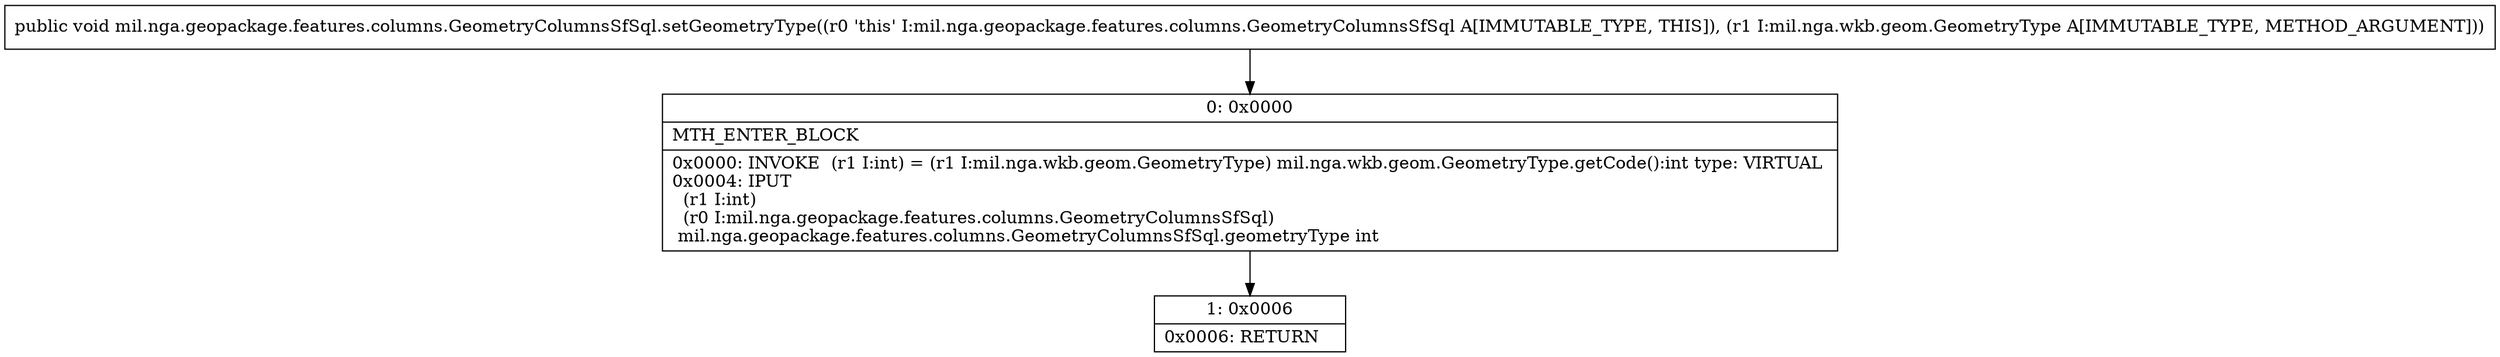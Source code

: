 digraph "CFG formil.nga.geopackage.features.columns.GeometryColumnsSfSql.setGeometryType(Lmil\/nga\/wkb\/geom\/GeometryType;)V" {
Node_0 [shape=record,label="{0\:\ 0x0000|MTH_ENTER_BLOCK\l|0x0000: INVOKE  (r1 I:int) = (r1 I:mil.nga.wkb.geom.GeometryType) mil.nga.wkb.geom.GeometryType.getCode():int type: VIRTUAL \l0x0004: IPUT  \l  (r1 I:int)\l  (r0 I:mil.nga.geopackage.features.columns.GeometryColumnsSfSql)\l mil.nga.geopackage.features.columns.GeometryColumnsSfSql.geometryType int \l}"];
Node_1 [shape=record,label="{1\:\ 0x0006|0x0006: RETURN   \l}"];
MethodNode[shape=record,label="{public void mil.nga.geopackage.features.columns.GeometryColumnsSfSql.setGeometryType((r0 'this' I:mil.nga.geopackage.features.columns.GeometryColumnsSfSql A[IMMUTABLE_TYPE, THIS]), (r1 I:mil.nga.wkb.geom.GeometryType A[IMMUTABLE_TYPE, METHOD_ARGUMENT])) }"];
MethodNode -> Node_0;
Node_0 -> Node_1;
}

